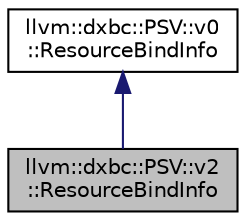 digraph "llvm::dxbc::PSV::v2::ResourceBindInfo"
{
 // LATEX_PDF_SIZE
  bgcolor="transparent";
  edge [fontname="Helvetica",fontsize="10",labelfontname="Helvetica",labelfontsize="10"];
  node [fontname="Helvetica",fontsize="10",shape=record];
  Node1 [label="llvm::dxbc::PSV::v2\l::ResourceBindInfo",height=0.2,width=0.4,color="black", fillcolor="grey75", style="filled", fontcolor="black",tooltip=" "];
  Node2 -> Node1 [dir="back",color="midnightblue",fontsize="10",style="solid",fontname="Helvetica"];
  Node2 [label="llvm::dxbc::PSV::v0\l::ResourceBindInfo",height=0.2,width=0.4,color="black",URL="$structllvm_1_1dxbc_1_1PSV_1_1v0_1_1ResourceBindInfo.html",tooltip=" "];
}
